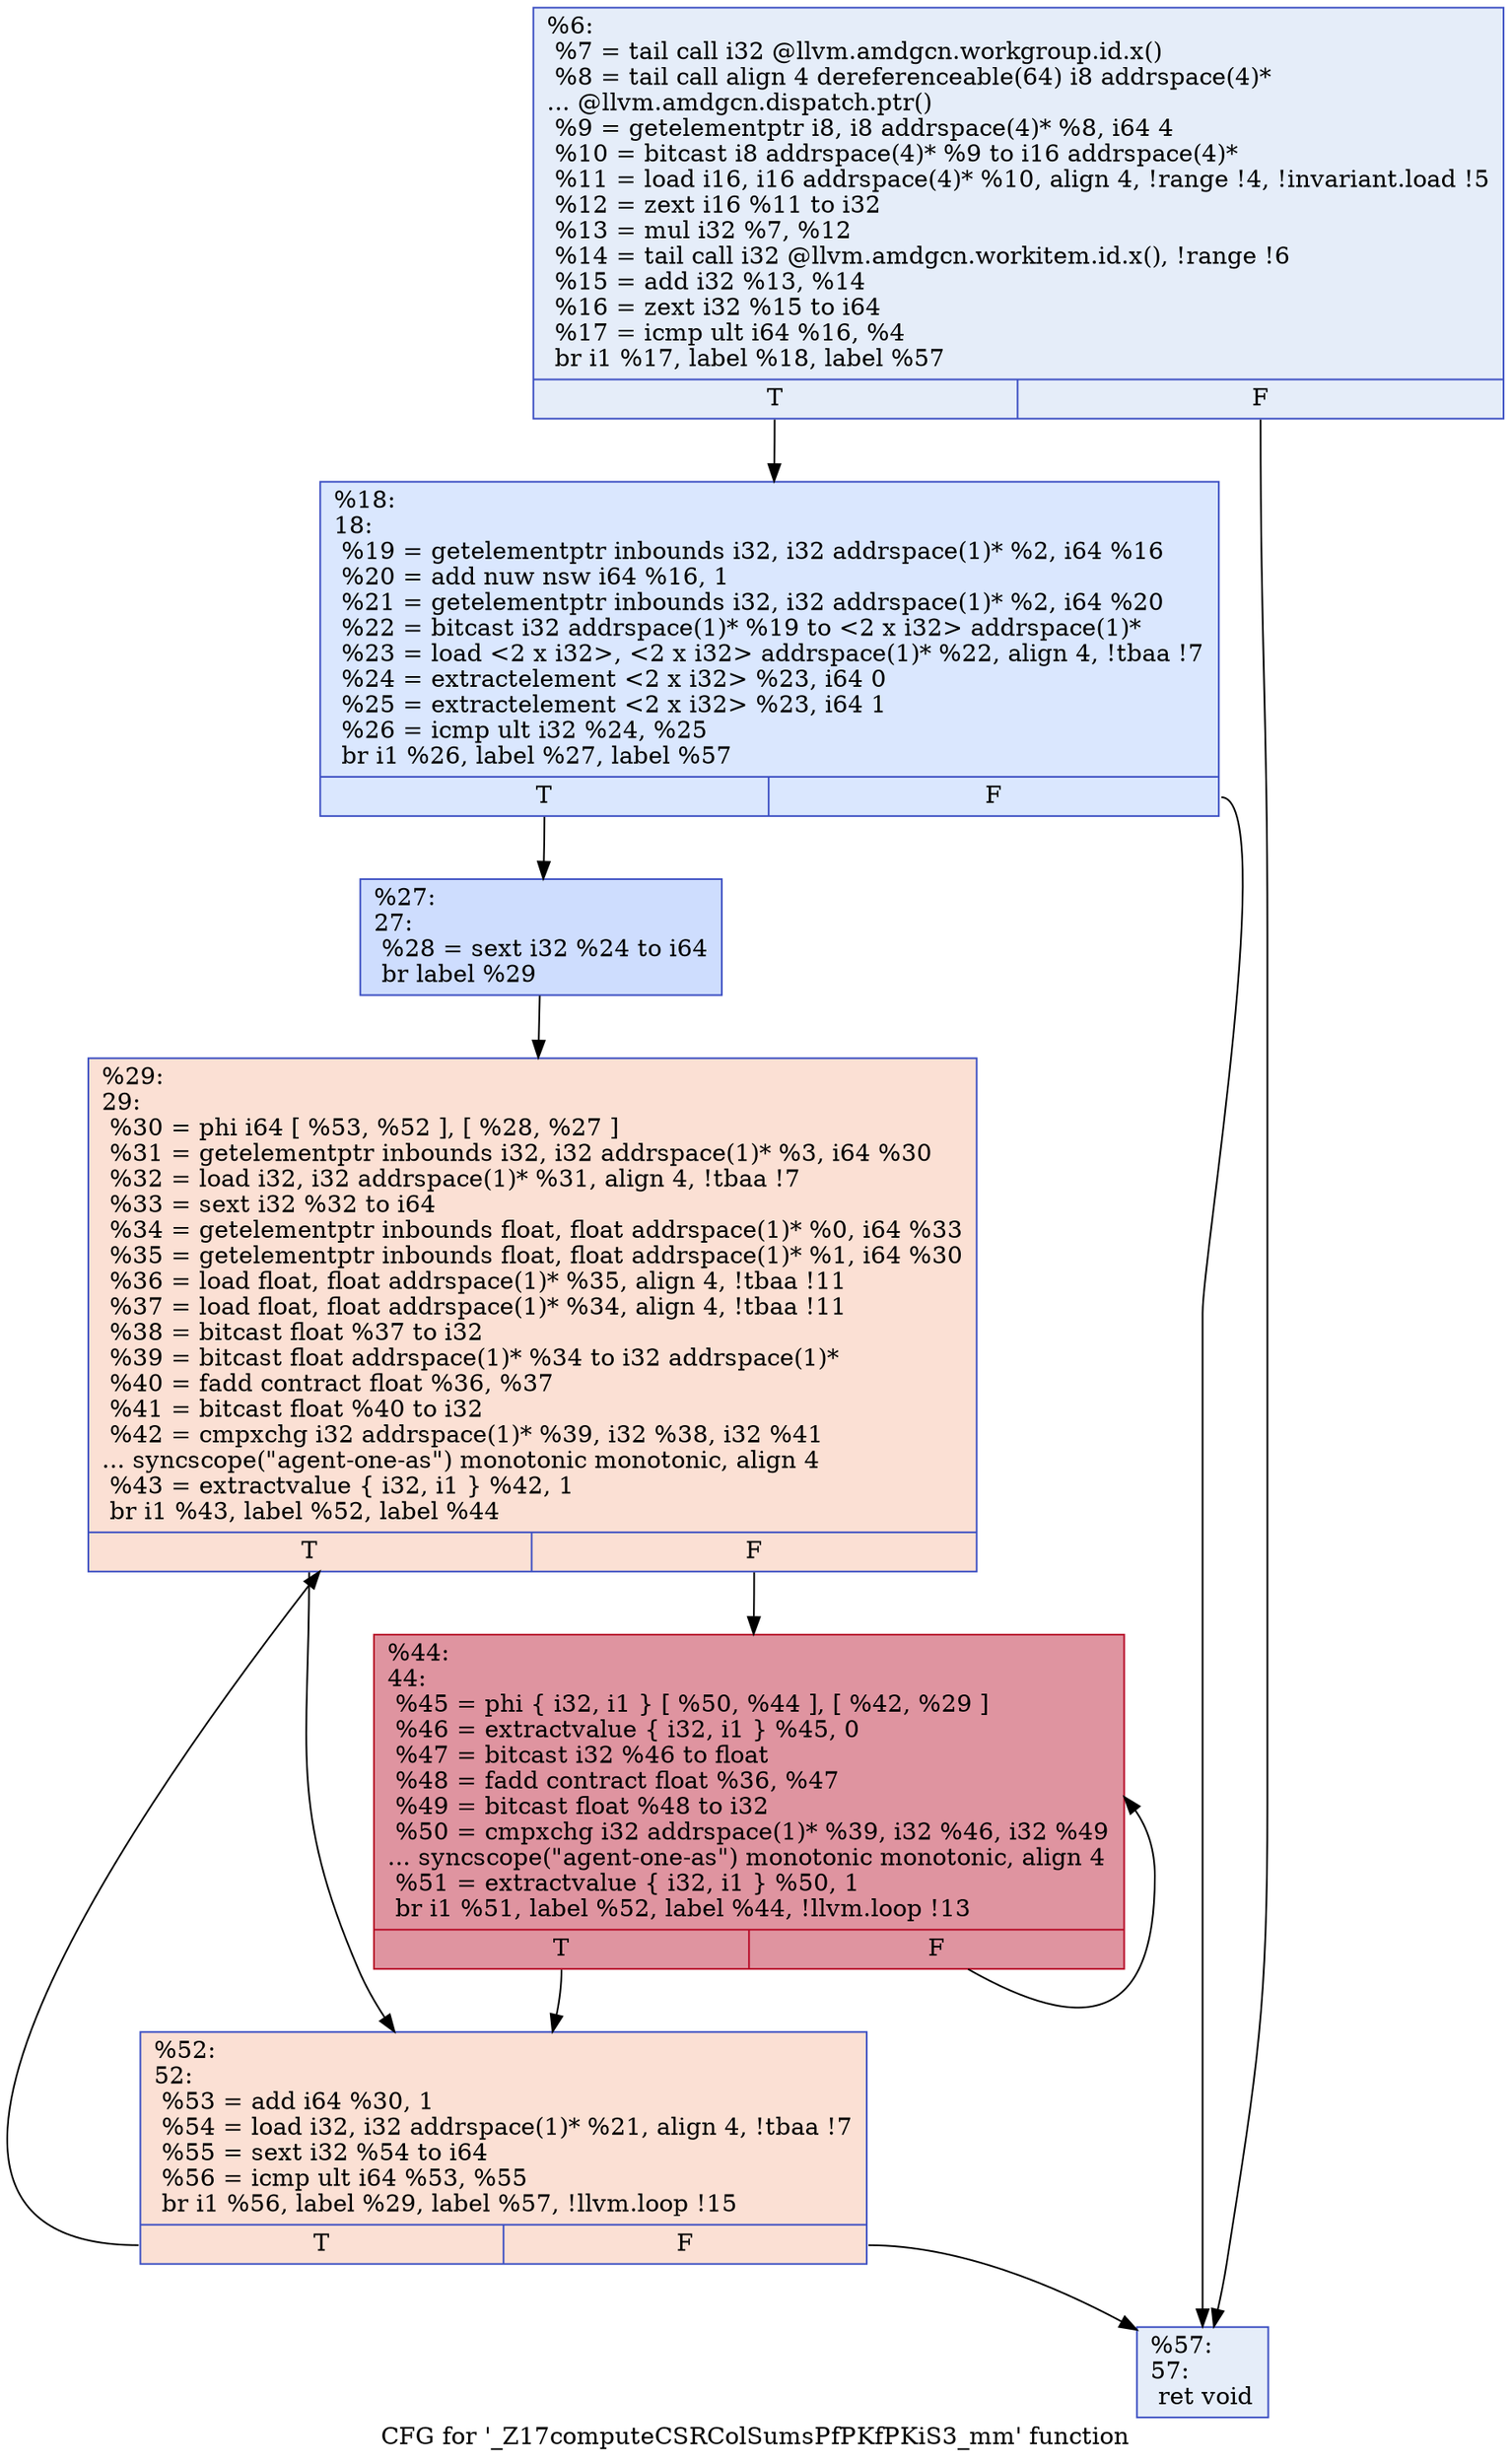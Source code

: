 digraph "CFG for '_Z17computeCSRColSumsPfPKfPKiS3_mm' function" {
	label="CFG for '_Z17computeCSRColSumsPfPKfPKiS3_mm' function";

	Node0x4bde8a0 [shape=record,color="#3d50c3ff", style=filled, fillcolor="#c5d6f270",label="{%6:\l  %7 = tail call i32 @llvm.amdgcn.workgroup.id.x()\l  %8 = tail call align 4 dereferenceable(64) i8 addrspace(4)*\l... @llvm.amdgcn.dispatch.ptr()\l  %9 = getelementptr i8, i8 addrspace(4)* %8, i64 4\l  %10 = bitcast i8 addrspace(4)* %9 to i16 addrspace(4)*\l  %11 = load i16, i16 addrspace(4)* %10, align 4, !range !4, !invariant.load !5\l  %12 = zext i16 %11 to i32\l  %13 = mul i32 %7, %12\l  %14 = tail call i32 @llvm.amdgcn.workitem.id.x(), !range !6\l  %15 = add i32 %13, %14\l  %16 = zext i32 %15 to i64\l  %17 = icmp ult i64 %16, %4\l  br i1 %17, label %18, label %57\l|{<s0>T|<s1>F}}"];
	Node0x4bde8a0:s0 -> Node0x4be08a0;
	Node0x4bde8a0:s1 -> Node0x4be0930;
	Node0x4be08a0 [shape=record,color="#3d50c3ff", style=filled, fillcolor="#abc8fd70",label="{%18:\l18:                                               \l  %19 = getelementptr inbounds i32, i32 addrspace(1)* %2, i64 %16\l  %20 = add nuw nsw i64 %16, 1\l  %21 = getelementptr inbounds i32, i32 addrspace(1)* %2, i64 %20\l  %22 = bitcast i32 addrspace(1)* %19 to \<2 x i32\> addrspace(1)*\l  %23 = load \<2 x i32\>, \<2 x i32\> addrspace(1)* %22, align 4, !tbaa !7\l  %24 = extractelement \<2 x i32\> %23, i64 0\l  %25 = extractelement \<2 x i32\> %23, i64 1\l  %26 = icmp ult i32 %24, %25\l  br i1 %26, label %27, label %57\l|{<s0>T|<s1>F}}"];
	Node0x4be08a0:s0 -> Node0x4be1650;
	Node0x4be08a0:s1 -> Node0x4be0930;
	Node0x4be1650 [shape=record,color="#3d50c3ff", style=filled, fillcolor="#8fb1fe70",label="{%27:\l27:                                               \l  %28 = sext i32 %24 to i64\l  br label %29\l}"];
	Node0x4be1650 -> Node0x4be17c0;
	Node0x4be17c0 [shape=record,color="#3d50c3ff", style=filled, fillcolor="#f7b99e70",label="{%29:\l29:                                               \l  %30 = phi i64 [ %53, %52 ], [ %28, %27 ]\l  %31 = getelementptr inbounds i32, i32 addrspace(1)* %3, i64 %30\l  %32 = load i32, i32 addrspace(1)* %31, align 4, !tbaa !7\l  %33 = sext i32 %32 to i64\l  %34 = getelementptr inbounds float, float addrspace(1)* %0, i64 %33\l  %35 = getelementptr inbounds float, float addrspace(1)* %1, i64 %30\l  %36 = load float, float addrspace(1)* %35, align 4, !tbaa !11\l  %37 = load float, float addrspace(1)* %34, align 4, !tbaa !11\l  %38 = bitcast float %37 to i32\l  %39 = bitcast float addrspace(1)* %34 to i32 addrspace(1)*\l  %40 = fadd contract float %36, %37\l  %41 = bitcast float %40 to i32\l  %42 = cmpxchg i32 addrspace(1)* %39, i32 %38, i32 %41\l... syncscope(\"agent-one-as\") monotonic monotonic, align 4\l  %43 = extractvalue \{ i32, i1 \} %42, 1\l  br i1 %43, label %52, label %44\l|{<s0>T|<s1>F}}"];
	Node0x4be17c0:s0 -> Node0x4be18b0;
	Node0x4be17c0:s1 -> Node0x4be3180;
	Node0x4be3180 [shape=record,color="#b70d28ff", style=filled, fillcolor="#b70d2870",label="{%44:\l44:                                               \l  %45 = phi \{ i32, i1 \} [ %50, %44 ], [ %42, %29 ]\l  %46 = extractvalue \{ i32, i1 \} %45, 0\l  %47 = bitcast i32 %46 to float\l  %48 = fadd contract float %36, %47\l  %49 = bitcast float %48 to i32\l  %50 = cmpxchg i32 addrspace(1)* %39, i32 %46, i32 %49\l... syncscope(\"agent-one-as\") monotonic monotonic, align 4\l  %51 = extractvalue \{ i32, i1 \} %50, 1\l  br i1 %51, label %52, label %44, !llvm.loop !13\l|{<s0>T|<s1>F}}"];
	Node0x4be3180:s0 -> Node0x4be18b0;
	Node0x4be3180:s1 -> Node0x4be3180;
	Node0x4be18b0 [shape=record,color="#3d50c3ff", style=filled, fillcolor="#f7b99e70",label="{%52:\l52:                                               \l  %53 = add i64 %30, 1\l  %54 = load i32, i32 addrspace(1)* %21, align 4, !tbaa !7\l  %55 = sext i32 %54 to i64\l  %56 = icmp ult i64 %53, %55\l  br i1 %56, label %29, label %57, !llvm.loop !15\l|{<s0>T|<s1>F}}"];
	Node0x4be18b0:s0 -> Node0x4be17c0;
	Node0x4be18b0:s1 -> Node0x4be0930;
	Node0x4be0930 [shape=record,color="#3d50c3ff", style=filled, fillcolor="#c5d6f270",label="{%57:\l57:                                               \l  ret void\l}"];
}
